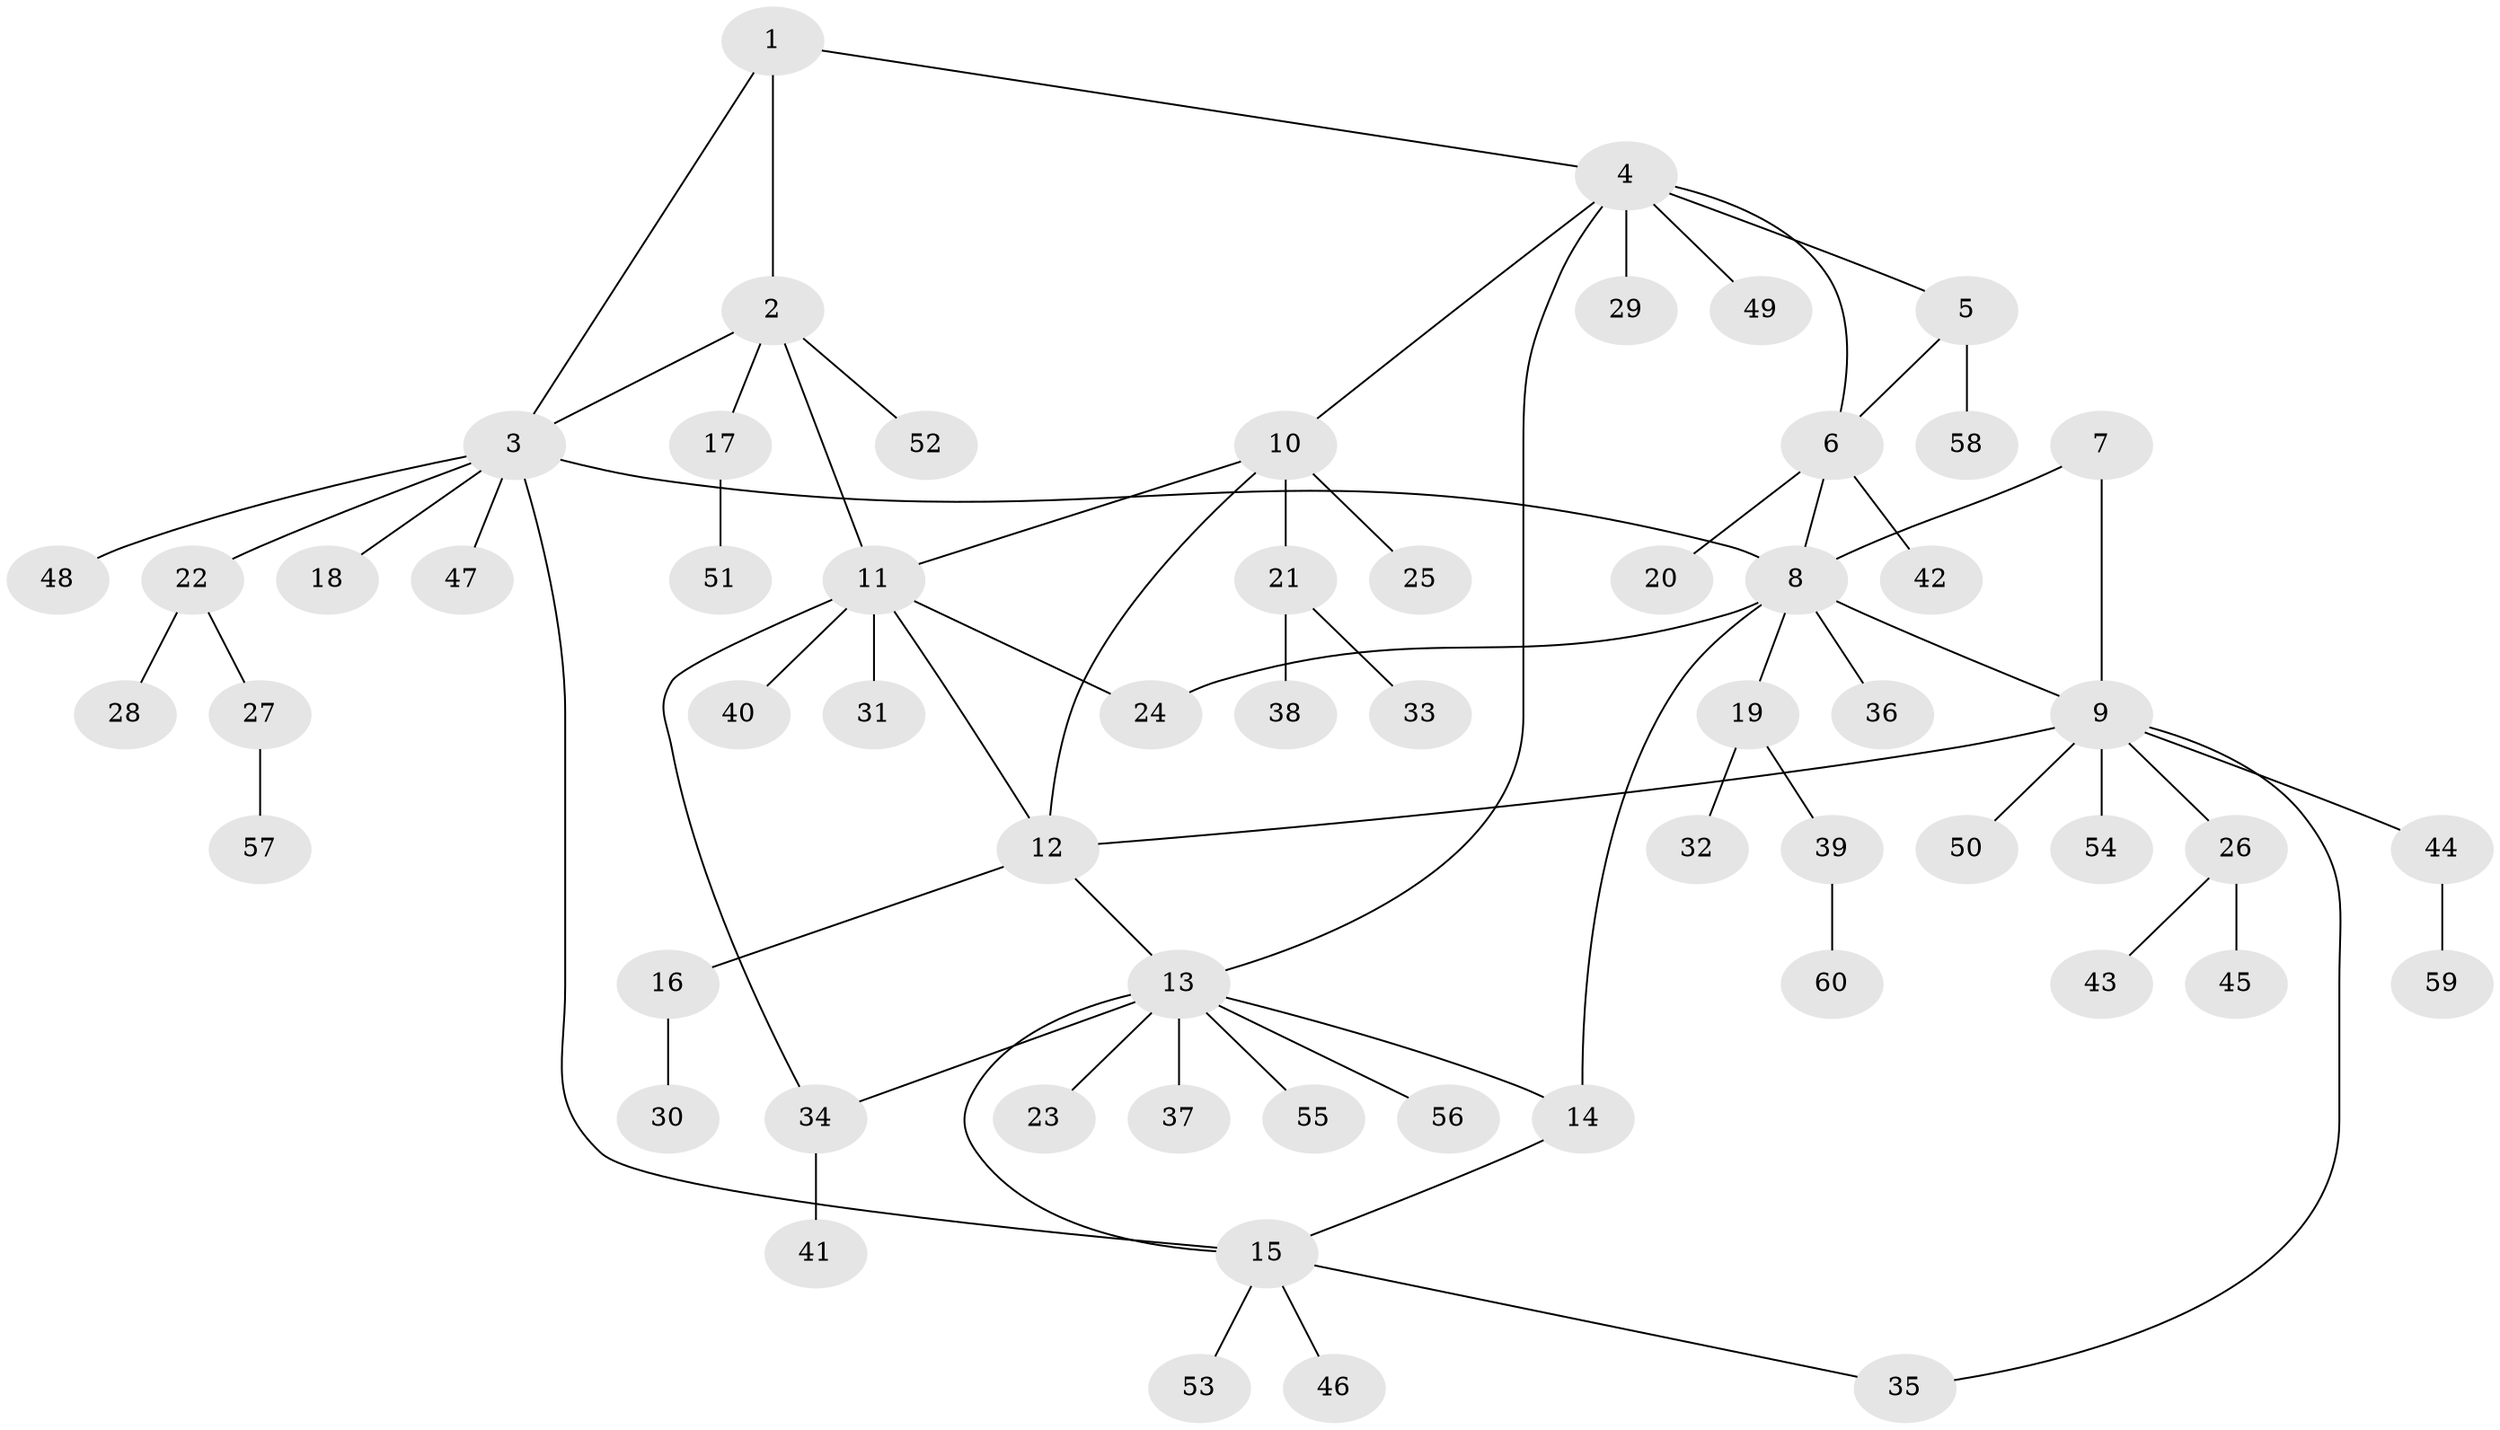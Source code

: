 // coarse degree distribution, {5: 0.1111111111111111, 10: 0.05555555555555555, 1: 0.7777777777777778, 2: 0.027777777777777776, 8: 0.027777777777777776}
// Generated by graph-tools (version 1.1) at 2025/57/03/04/25 21:57:56]
// undirected, 60 vertices, 73 edges
graph export_dot {
graph [start="1"]
  node [color=gray90,style=filled];
  1;
  2;
  3;
  4;
  5;
  6;
  7;
  8;
  9;
  10;
  11;
  12;
  13;
  14;
  15;
  16;
  17;
  18;
  19;
  20;
  21;
  22;
  23;
  24;
  25;
  26;
  27;
  28;
  29;
  30;
  31;
  32;
  33;
  34;
  35;
  36;
  37;
  38;
  39;
  40;
  41;
  42;
  43;
  44;
  45;
  46;
  47;
  48;
  49;
  50;
  51;
  52;
  53;
  54;
  55;
  56;
  57;
  58;
  59;
  60;
  1 -- 2;
  1 -- 3;
  1 -- 4;
  2 -- 3;
  2 -- 11;
  2 -- 17;
  2 -- 52;
  3 -- 8;
  3 -- 15;
  3 -- 18;
  3 -- 22;
  3 -- 47;
  3 -- 48;
  4 -- 5;
  4 -- 6;
  4 -- 10;
  4 -- 13;
  4 -- 29;
  4 -- 49;
  5 -- 6;
  5 -- 58;
  6 -- 8;
  6 -- 20;
  6 -- 42;
  7 -- 8;
  7 -- 9;
  8 -- 9;
  8 -- 14;
  8 -- 19;
  8 -- 24;
  8 -- 36;
  9 -- 12;
  9 -- 26;
  9 -- 35;
  9 -- 44;
  9 -- 50;
  9 -- 54;
  10 -- 11;
  10 -- 12;
  10 -- 21;
  10 -- 25;
  11 -- 12;
  11 -- 24;
  11 -- 31;
  11 -- 34;
  11 -- 40;
  12 -- 13;
  12 -- 16;
  13 -- 14;
  13 -- 15;
  13 -- 23;
  13 -- 34;
  13 -- 37;
  13 -- 55;
  13 -- 56;
  14 -- 15;
  15 -- 35;
  15 -- 46;
  15 -- 53;
  16 -- 30;
  17 -- 51;
  19 -- 32;
  19 -- 39;
  21 -- 33;
  21 -- 38;
  22 -- 27;
  22 -- 28;
  26 -- 43;
  26 -- 45;
  27 -- 57;
  34 -- 41;
  39 -- 60;
  44 -- 59;
}
